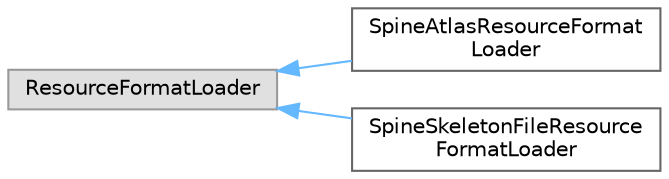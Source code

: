 digraph "类继承关系图"
{
 // LATEX_PDF_SIZE
  bgcolor="transparent";
  edge [fontname=Helvetica,fontsize=10,labelfontname=Helvetica,labelfontsize=10];
  node [fontname=Helvetica,fontsize=10,shape=box,height=0.2,width=0.4];
  rankdir="LR";
  Node0 [id="Node000000",label="ResourceFormatLoader",height=0.2,width=0.4,color="grey60", fillcolor="#E0E0E0", style="filled",tooltip=" "];
  Node0 -> Node1 [id="edge5824_Node000000_Node000001",dir="back",color="steelblue1",style="solid",tooltip=" "];
  Node1 [id="Node000001",label="SpineAtlasResourceFormat\lLoader",height=0.2,width=0.4,color="grey40", fillcolor="white", style="filled",URL="$class_spine_atlas_resource_format_loader.html",tooltip=" "];
  Node0 -> Node2 [id="edge5825_Node000000_Node000002",dir="back",color="steelblue1",style="solid",tooltip=" "];
  Node2 [id="Node000002",label="SpineSkeletonFileResource\lFormatLoader",height=0.2,width=0.4,color="grey40", fillcolor="white", style="filled",URL="$class_spine_skeleton_file_resource_format_loader.html",tooltip=" "];
}
